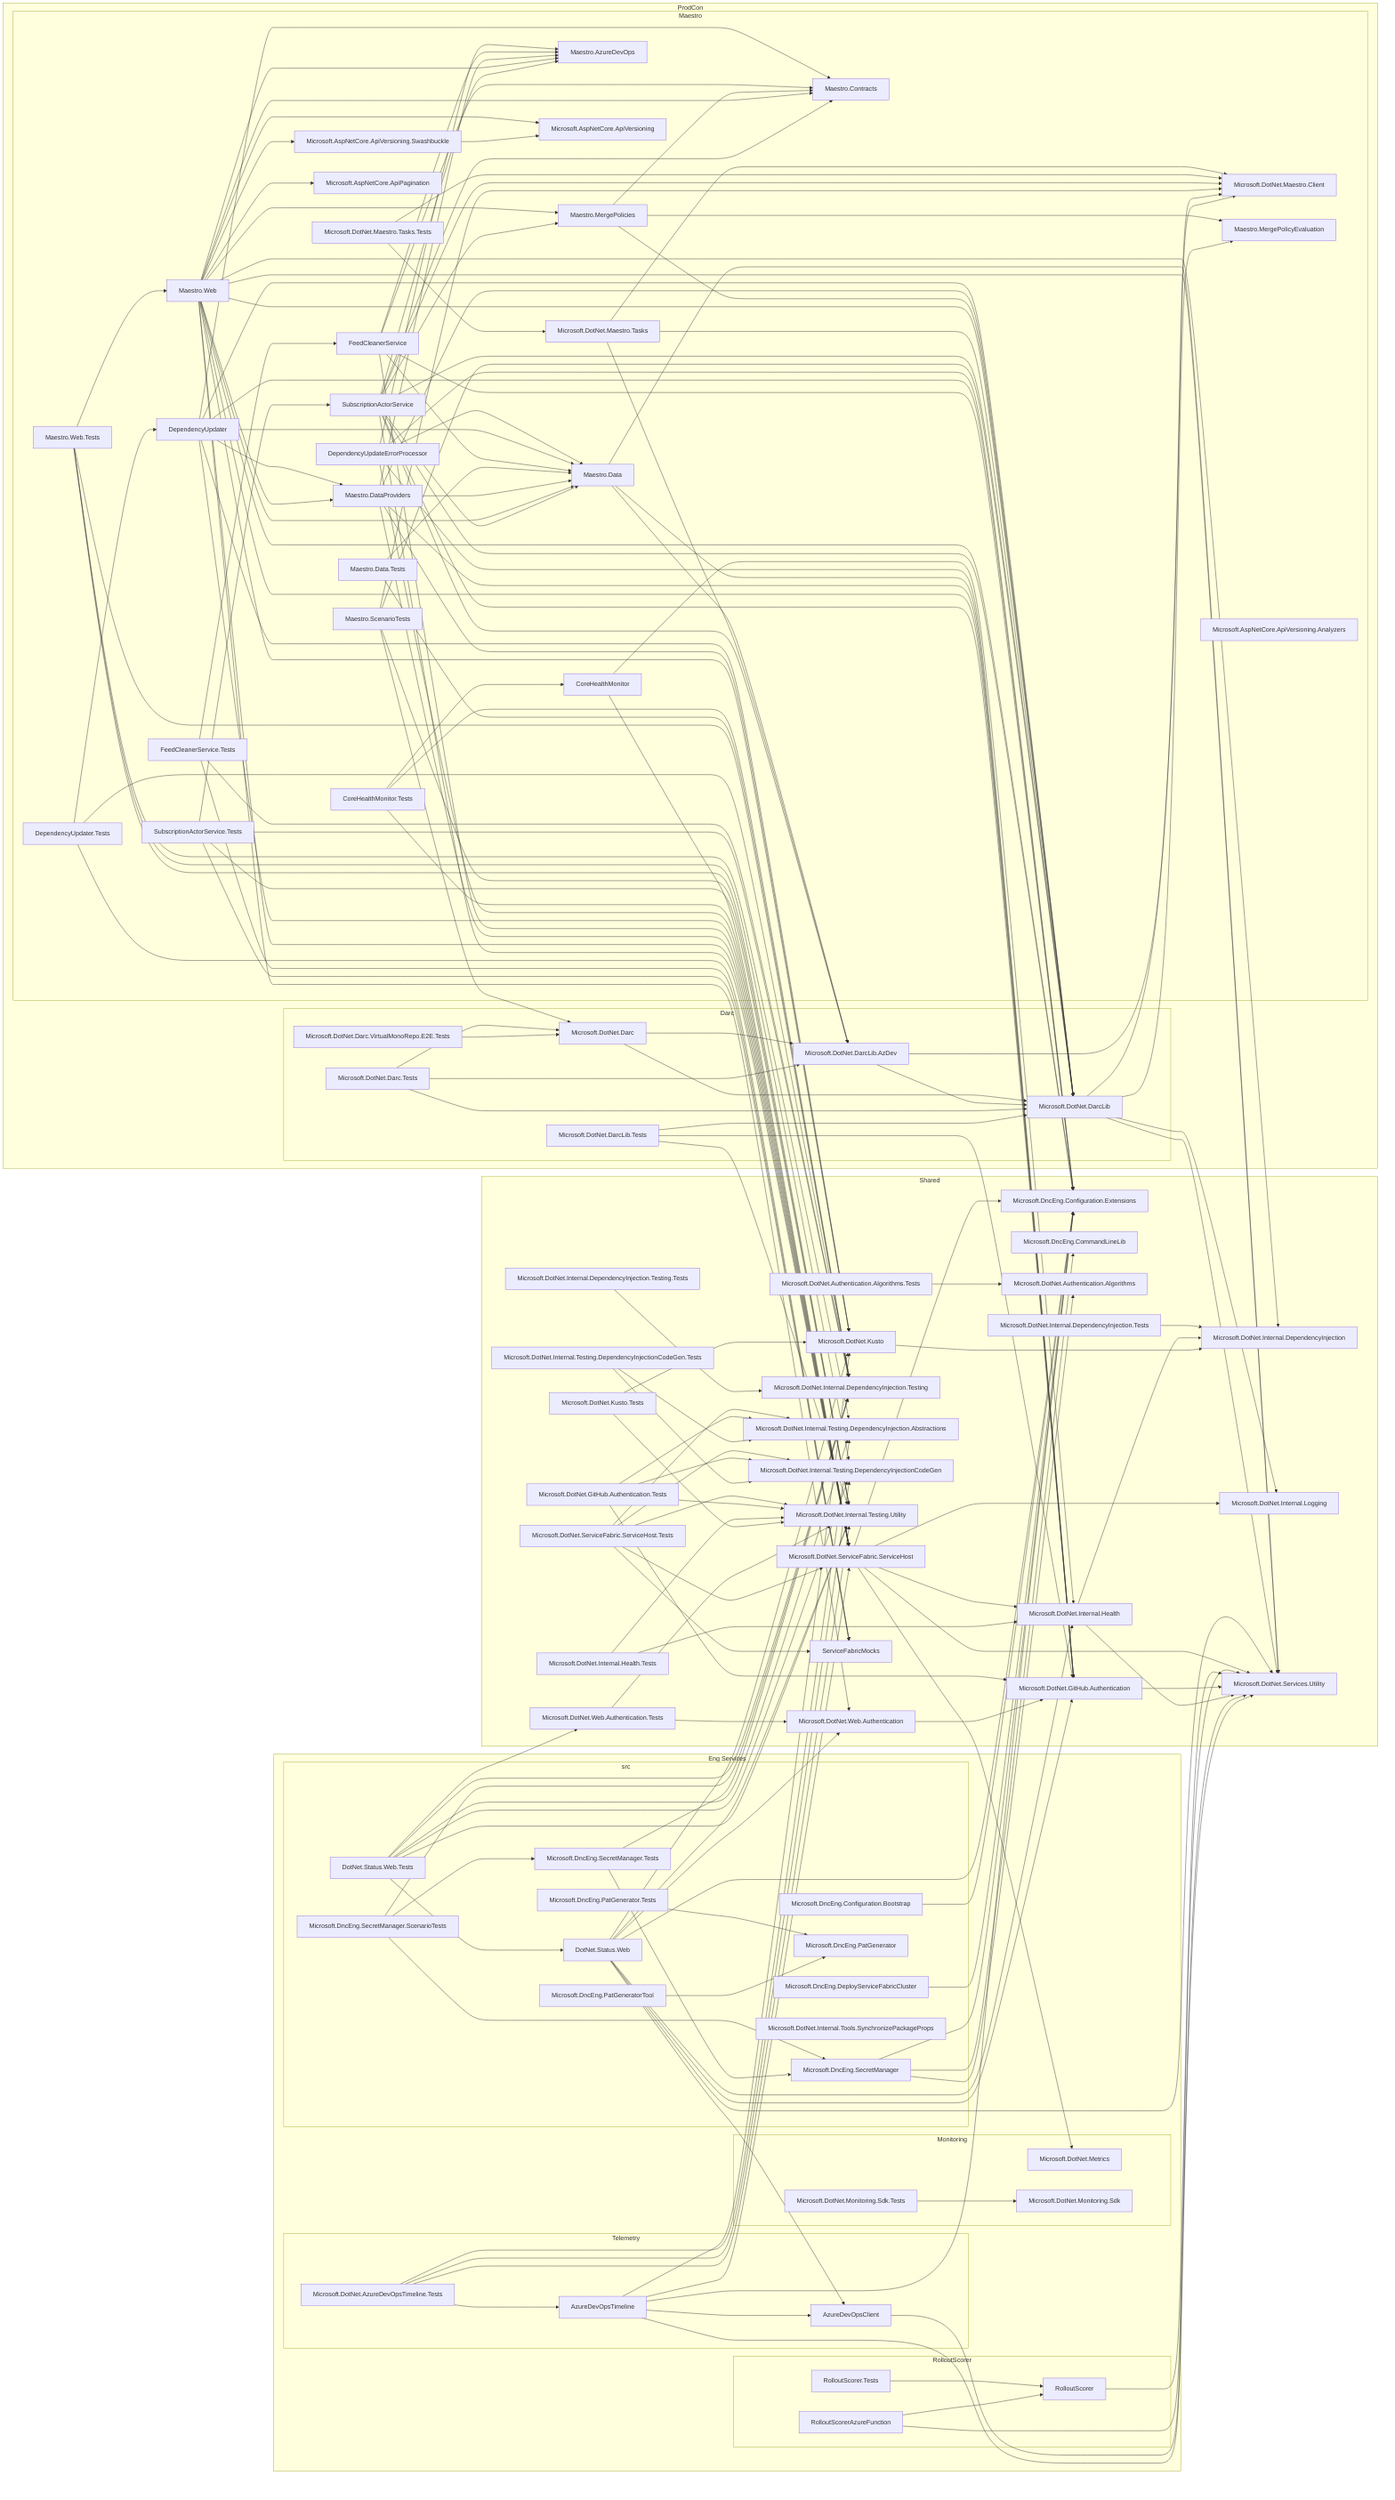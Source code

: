 flowchart LR
subgraph EngServices_cluster[Eng Services]
    subgraph src_cluster[src]
        DotNet_Status_Web[DotNet.Status.Web]
        DotNet_Status_Web_Tests[DotNet.Status.Web.Tests]
        Microsoft_DncEng_Configuration_Bootstrap[Microsoft.DncEng.Configuration.Bootstrap]
        Microsoft_DncEng_DeployServiceFabricCluster[Microsoft.DncEng.DeployServiceFabricCluster]
        Microsoft_DncEng_PatGenerator[Microsoft.DncEng.PatGenerator]
        Microsoft_DncEng_PatGenerator_Tests[Microsoft.DncEng.PatGenerator.Tests]
        Microsoft_DncEng_PatGeneratorTool[Microsoft.DncEng.PatGeneratorTool]
        Microsoft_DncEng_SecretManager[Microsoft.DncEng.SecretManager]
        Microsoft_DncEng_SecretManager_ScenarioTests[Microsoft.DncEng.SecretManager.ScenarioTests]
        Microsoft_DncEng_SecretManager_Tests[Microsoft.DncEng.SecretManager.Tests]
        Microsoft_DotNet_Internal_Tools_SynchronizePackageProps[Microsoft.DotNet.Internal.Tools.SynchronizePackageProps]
    end
    subgraph Telemetry_cluster[Telemetry]
        AzureDevOpsClient[AzureDevOpsClient]
        AzureDevOpsTimeline[AzureDevOpsTimeline]
        Microsoft_DotNet_AzureDevOpsTimeline_Tests[Microsoft.DotNet.AzureDevOpsTimeline.Tests]
    end
    subgraph Monitoring_cluster[Monitoring]
        Microsoft_DotNet_Metrics[Microsoft.DotNet.Metrics]
        Microsoft_DotNet_Monitoring_Sdk_Tests[Microsoft.DotNet.Monitoring.Sdk.Tests]
        Microsoft_DotNet_Monitoring_Sdk[Microsoft.DotNet.Monitoring.Sdk]
    end
    subgraph RolloutScorer_cluster[RolloutScorer]
        RolloutScorer[RolloutScorer]
        RolloutScorer_Tests[RolloutScorer.Tests]
        RolloutScorerAzureFunction[RolloutScorerAzureFunction]
    end
end
subgraph Shared_cluster[Shared]
  Microsoft_DncEng_Configuration_Extensions[Microsoft.DncEng.Configuration.Extensions]
  Microsoft_DotNet_ServiceFabric_ServiceHost[Microsoft.DotNet.ServiceFabric.ServiceHost]
  Microsoft_DotNet_ServiceFabric_ServiceHost_Tests[Microsoft.DotNet.ServiceFabric.ServiceHost.Tests]
  Microsoft_DncEng_CommandLineLib[Microsoft.DncEng.CommandLineLib]
  Microsoft_DotNet_Authentication_Algorithms[Microsoft.DotNet.Authentication.Algorithms]
  Microsoft_DotNet_Authentication_Algorithms_Tests[Microsoft.DotNet.Authentication.Algorithms.Tests]
  Microsoft_DotNet_GitHub_Authentication[Microsoft.DotNet.GitHub.Authentication]
  Microsoft_DotNet_GitHub_Authentication_Tests[Microsoft.DotNet.GitHub.Authentication.Tests]
  Microsoft_DotNet_Internal_DependencyInjection[Microsoft.DotNet.Internal.DependencyInjection]
  Microsoft_DotNet_Internal_DependencyInjection_Testing[Microsoft.DotNet.Internal.DependencyInjection.Testing]
  Microsoft_DotNet_Internal_DependencyInjection_Testing_Tests[Microsoft.DotNet.Internal.DependencyInjection.Testing.Tests]
  Microsoft_DotNet_Internal_DependencyInjection_Tests[Microsoft.DotNet.Internal.DependencyInjection.Tests]
  Microsoft_DotNet_Internal_Health[Microsoft.DotNet.Internal.Health]
  Microsoft_DotNet_Internal_Health_Tests[Microsoft.DotNet.Internal.Health.Tests]
  Microsoft_DotNet_Internal_Logging[Microsoft.DotNet.Internal.Logging]
  Microsoft_DotNet_Internal_Testing_DependencyInjection_Abstractions[Microsoft.DotNet.Internal.Testing.DependencyInjection.Abstractions]
  Microsoft_DotNet_Internal_Testing_DependencyInjectionCodeGen[Microsoft.DotNet.Internal.Testing.DependencyInjectionCodeGen]
  Microsoft_DotNet_Internal_Testing_DependencyInjectionCodeGen_Tests[Microsoft.DotNet.Internal.Testing.DependencyInjectionCodeGen.Tests]
  Microsoft_DotNet_Internal_Testing_Utility[Microsoft.DotNet.Internal.Testing.Utility]
  Microsoft_DotNet_Kusto[Microsoft.DotNet.Kusto]
  Microsoft_DotNet_Kusto_Tests[Microsoft.DotNet.Kusto.Tests]
  Microsoft_DotNet_Services_Utility[Microsoft.DotNet.Services.Utility]
  Microsoft_DotNet_Web_Authentication[Microsoft.DotNet.Web.Authentication]
  Microsoft_DotNet_Web_Authentication_Tests[Microsoft.DotNet.Web.Authentication.Tests]
  ServiceFabricMocks[ServiceFabricMocks]
end
subgraph ProdCon_cluster[ProdCon]
  subgraph Maestro_cluster[Maestro]
    Microsoft_DotNet_Maestro_Client[Microsoft.DotNet.Maestro.Client]
    CoreHealthMonitor[CoreHealthMonitor]
    CoreHealthMonitor_Tests[CoreHealthMonitor.Tests]
    DependencyUpdateErrorProcessor[DependencyUpdateErrorProcessor]
    DependencyUpdater[DependencyUpdater]
    FeedCleanerService[FeedCleanerService]
    Maestro_AzureDevOps[Maestro.AzureDevOps]
    Maestro_Contracts[Maestro.Contracts]
    Maestro_Data[Maestro.Data]
    Maestro_Data_Tests[Maestro.Data.Tests]
    Maestro_DataProviders[Maestro.DataProviders]
    Maestro_MergePolicies[Maestro.MergePolicies]
    Maestro_MergePolicyEvaluation[Maestro.MergePolicyEvaluation]
    Maestro_Web[Maestro.Web]
    Maestro_Web_Tests[Maestro.Web.Tests]
    Microsoft_AspNetCore_ApiPagination[Microsoft.AspNetCore.ApiPagination]
    Microsoft_AspNetCore_ApiVersioning[Microsoft.AspNetCore.ApiVersioning]
    Microsoft_AspNetCore_ApiVersioning_Analyzers[Microsoft.AspNetCore.ApiVersioning.Analyzers]
    Microsoft_AspNetCore_ApiVersioning_Swashbuckle[Microsoft.AspNetCore.ApiVersioning.Swashbuckle]
    Microsoft_DotNet_Maestro_Tasks[Microsoft.DotNet.Maestro.Tasks]
    Microsoft_DotNet_Maestro_Tasks_Tests[Microsoft.DotNet.Maestro.Tasks.Tests]
    SubscriptionActorService[SubscriptionActorService]
    DependencyUpdater_Tests[DependencyUpdater.Tests]
    FeedCleanerService_Tests[FeedCleanerService.Tests]
    Maestro_ScenarioTests[Maestro.ScenarioTests]
    SubscriptionActorService_Tests[SubscriptionActorService.Tests]
  end
  subgraph Darc_cluster[Darc]
    Microsoft_DotNet_Darc_Tests[Microsoft.DotNet.Darc.Tests]
    Microsoft_DotNet_Darc_VirtualMonoRepo_E2E_Tests[Microsoft.DotNet.Darc.VirtualMonoRepo.E2E.Tests]
    Microsoft_DotNet_DarcLib_Tests[Microsoft.DotNet.DarcLib.Tests]
    Microsoft_DotNet_Darc[Microsoft.DotNet.Darc]
    Microsoft_DotNet_DarcLib[Microsoft.DotNet.DarcLib]
    Microsoft_DotNet_DarcLib_AzDev[Microsoft.DotNet.DarcLib.AzDev]
  end
end
DotNet_Status_Web-->Microsoft_DncEng_Configuration_Extensions
DotNet_Status_Web-->Microsoft_DotNet_GitHub_Authentication
DotNet_Status_Web-->Microsoft_DotNet_Internal_Health
DotNet_Status_Web-->Microsoft_DotNet_Internal_Testing_Utility
DotNet_Status_Web-->Microsoft_DotNet_Kusto
DotNet_Status_Web-->Microsoft_DotNet_Services_Utility
DotNet_Status_Web-->Microsoft_DotNet_Web_Authentication
DotNet_Status_Web-->AzureDevOpsClient
DotNet_Status_Web_Tests-->DotNet_Status_Web
DotNet_Status_Web_Tests-->Microsoft_DotNet_Internal_DependencyInjection_Testing
DotNet_Status_Web_Tests-->Microsoft_DotNet_Internal_Testing_DependencyInjection_Abstractions
DotNet_Status_Web_Tests-->Microsoft_DotNet_Internal_Testing_DependencyInjectionCodeGen
DotNet_Status_Web_Tests-->Microsoft_DotNet_Internal_Testing_Utility
DotNet_Status_Web_Tests-->Microsoft_DotNet_Web_Authentication_Tests
CoreHealthMonitor-->Microsoft_DotNet_ServiceFabric_ServiceHost
CoreHealthMonitor-->Microsoft_DotNet_Internal_Health
CoreHealthMonitor_Tests-->Microsoft_DotNet_ServiceFabric_ServiceHost
CoreHealthMonitor_Tests-->Microsoft_DotNet_Internal_DependencyInjection_Testing
CoreHealthMonitor_Tests-->CoreHealthMonitor
DependencyUpdateErrorProcessor-->Microsoft_DncEng_Configuration_Extensions
DependencyUpdateErrorProcessor-->Microsoft_DotNet_ServiceFabric_ServiceHost
DependencyUpdateErrorProcessor-->Maestro_AzureDevOps
DependencyUpdateErrorProcessor-->Microsoft_DotNet_GitHub_Authentication
DependencyUpdateErrorProcessor-->Maestro_Data
DependencyUpdater-->Microsoft_DncEng_Configuration_Extensions
DependencyUpdater-->Microsoft_DotNet_DarcLib
DependencyUpdater-->Microsoft_DotNet_ServiceFabric_ServiceHost
DependencyUpdater-->Microsoft_DotNet_Kusto
DependencyUpdater-->Maestro_Contracts
DependencyUpdater-->Maestro_Data
DependencyUpdater-->Maestro_DataProviders
FeedCleanerService-->Microsoft_DncEng_Configuration_Extensions
FeedCleanerService-->Microsoft_DotNet_ServiceFabric_ServiceHost
FeedCleanerService-->Maestro_AzureDevOps
FeedCleanerService-->Maestro_Contracts
FeedCleanerService-->Maestro_Data
Maestro_Data-->Microsoft_DotNet_DarcLib_AzDev
Maestro_Data-->Microsoft_DotNet_GitHub_Authentication
Maestro_Data-->Microsoft_DotNet_Services_Utility
Maestro_Data_Tests-->Microsoft_DotNet_Internal_DependencyInjection_Testing
Maestro_Data_Tests-->Maestro_Data
Maestro_DataProviders-->Microsoft_DotNet_GitHub_Authentication
Maestro_DataProviders-->Microsoft_DotNet_DarcLib
Maestro_DataProviders-->Microsoft_DotNet_ServiceFabric_ServiceHost
Maestro_DataProviders-->Microsoft_DotNet_Kusto
Maestro_DataProviders-->Maestro_AzureDevOps
Maestro_DataProviders-->Maestro_Data
Maestro_MergePolicies-->Microsoft_DotNet_DarcLib
Maestro_MergePolicies-->Maestro_Contracts
Maestro_MergePolicies-->Maestro_MergePolicyEvaluation
Maestro_Web-->Microsoft_DncEng_Configuration_Extensions
Maestro_Web-->Microsoft_DotNet_DarcLib
Maestro_Web-->Microsoft_DotNet_ServiceFabric_ServiceHost
Maestro_Web-->Microsoft_DotNet_GitHub_Authentication
Maestro_Web-->Microsoft_DotNet_Internal_DependencyInjection
Maestro_Web-->Microsoft_DotNet_Kusto
Maestro_Web-->Microsoft_DotNet_Services_Utility
Maestro_Web-->Microsoft_DotNet_Web_Authentication
Maestro_Web-->Maestro_AzureDevOps
Maestro_Web-->Maestro_Contracts
Maestro_Web-->Maestro_Data
Maestro_Web-->Maestro_DataProviders
Maestro_Web-->Maestro_MergePolicies
Maestro_Web-->Microsoft_AspNetCore_ApiPagination
Maestro_Web-->Microsoft_AspNetCore_ApiVersioning_Swashbuckle
Maestro_Web-->Microsoft_AspNetCore_ApiVersioning
Maestro_Web_Tests-->Microsoft_DotNet_Internal_Testing_DependencyInjectionCodeGen
Maestro_Web_Tests-->Maestro_Web
Maestro_Web_Tests-->Microsoft_DotNet_Internal_Testing_Utility
Maestro_Web_Tests-->Microsoft_DotNet_Internal_Testing_DependencyInjection_Abstractions
Maestro_Web_Tests-->Microsoft_DotNet_Internal_DependencyInjection_Testing
Microsoft_AspNetCore_ApiVersioning_Swashbuckle-->Microsoft_AspNetCore_ApiVersioning
Microsoft_DotNet_Maestro_Tasks-->Microsoft_DotNet_DarcLib_AzDev
Microsoft_DotNet_Maestro_Tasks-->Microsoft_DotNet_DarcLib
Microsoft_DotNet_Maestro_Tasks-->Microsoft_DotNet_Maestro_Client
Microsoft_DotNet_Maestro_Tasks_Tests-->Microsoft_DotNet_Maestro_Client
Microsoft_DotNet_Maestro_Tasks_Tests-->Microsoft_DotNet_Maestro_Tasks
SubscriptionActorService-->Microsoft_DncEng_Configuration_Extensions
SubscriptionActorService-->Microsoft_DotNet_DarcLib_AzDev
SubscriptionActorService-->Microsoft_DotNet_DarcLib
SubscriptionActorService-->Microsoft_DotNet_ServiceFabric_ServiceHost
SubscriptionActorService-->Microsoft_DotNet_GitHub_Authentication
SubscriptionActorService-->Microsoft_DotNet_Maestro_Client
SubscriptionActorService-->Maestro_AzureDevOps
SubscriptionActorService-->Maestro_Contracts
SubscriptionActorService-->Maestro_Data
SubscriptionActorService-->Maestro_MergePolicies
DependencyUpdater_Tests-->Microsoft_DotNet_Internal_DependencyInjection_Testing
DependencyUpdater_Tests-->DependencyUpdater
DependencyUpdater_Tests-->ServiceFabricMocks
FeedCleanerService_Tests-->Microsoft_DotNet_Internal_DependencyInjection_Testing
FeedCleanerService_Tests-->FeedCleanerService
FeedCleanerService_Tests-->ServiceFabricMocks
Maestro_ScenarioTests-->Microsoft_DotNet_Darc
Maestro_ScenarioTests-->Microsoft_DotNet_DarcLib
Maestro_ScenarioTests-->Microsoft_DotNet_Internal_Testing_Utility
Maestro_ScenarioTests-->Microsoft_DotNet_Maestro_Client
SubscriptionActorService_Tests-->Microsoft_DotNet_Internal_DependencyInjection_Testing
SubscriptionActorService_Tests-->Microsoft_DotNet_Internal_Testing_Utility
SubscriptionActorService_Tests-->ServiceFabricMocks
SubscriptionActorService_Tests-->SubscriptionActorService
Microsoft_DncEng_Configuration_Bootstrap-->Microsoft_DncEng_Configuration_Extensions
Microsoft_DncEng_DeployServiceFabricCluster-->Microsoft_DncEng_Configuration_Extensions
Microsoft_DncEng_PatGenerator_Tests-->Microsoft_DncEng_PatGenerator
Microsoft_DncEng_PatGeneratorTool-->Microsoft_DncEng_PatGenerator
Microsoft_DncEng_SecretManager-->Microsoft_DncEng_Configuration_Extensions
Microsoft_DncEng_SecretManager-->Microsoft_DncEng_CommandLineLib
Microsoft_DncEng_SecretManager-->Microsoft_DotNet_Authentication_Algorithms
Microsoft_DncEng_SecretManager_ScenarioTests-->Microsoft_DncEng_SecretManager_Tests
Microsoft_DncEng_SecretManager_ScenarioTests-->Microsoft_DncEng_SecretManager
Microsoft_DncEng_SecretManager_ScenarioTests-->Microsoft_DotNet_Internal_DependencyInjection_Testing
Microsoft_DncEng_SecretManager_Tests-->Microsoft_DncEng_SecretManager
Microsoft_DncEng_SecretManager_Tests-->Microsoft_DotNet_Internal_DependencyInjection_Testing
Microsoft_DotNet_Darc-->Microsoft_DotNet_DarcLib_AzDev
Microsoft_DotNet_Darc-->Microsoft_DotNet_DarcLib
Microsoft_DotNet_DarcLib-->Microsoft_DotNet_Maestro_Client
Microsoft_DotNet_DarcLib-->Maestro_MergePolicyEvaluation
Microsoft_DotNet_DarcLib-->Microsoft_DotNet_Internal_Logging
Microsoft_DotNet_DarcLib-->Microsoft_DotNet_Services_Utility
Microsoft_DotNet_DarcLib_AzDev-->Microsoft_DotNet_Maestro_Client
Microsoft_DotNet_DarcLib_AzDev-->Microsoft_DotNet_DarcLib
Microsoft_DotNet_Darc_Tests-->Microsoft_DotNet_DarcLib_AzDev
Microsoft_DotNet_Darc_Tests-->Microsoft_DotNet_DarcLib
Microsoft_DotNet_Darc_Tests-->Microsoft_DotNet_Darc
Microsoft_DotNet_Darc_VirtualMonoRepo_E2E_Tests-->Microsoft_DotNet_Darc
Microsoft_DotNet_DarcLib_Tests-->Microsoft_DotNet_DarcLib
Microsoft_DotNet_DarcLib_Tests-->Microsoft_DotNet_GitHub_Authentication
Microsoft_DotNet_DarcLib_Tests-->Microsoft_DotNet_Internal_Testing_Utility
Microsoft_DotNet_ServiceFabric_ServiceHost-->Microsoft_DncEng_Configuration_Extensions
Microsoft_DotNet_ServiceFabric_ServiceHost-->Microsoft_DotNet_Metrics
Microsoft_DotNet_ServiceFabric_ServiceHost-->Microsoft_DotNet_Internal_Health
Microsoft_DotNet_ServiceFabric_ServiceHost-->Microsoft_DotNet_Internal_Logging
Microsoft_DotNet_ServiceFabric_ServiceHost-->Microsoft_DotNet_Services_Utility
Microsoft_DotNet_ServiceFabric_ServiceHost_Tests-->ServiceFabricMocks
Microsoft_DotNet_ServiceFabric_ServiceHost_Tests-->Microsoft_DotNet_ServiceFabric_ServiceHost
Microsoft_DotNet_ServiceFabric_ServiceHost_Tests-->Microsoft_DotNet_Internal_Testing_DependencyInjection_Abstractions
Microsoft_DotNet_ServiceFabric_ServiceHost_Tests-->Microsoft_DotNet_Internal_Testing_DependencyInjectionCodeGen
Microsoft_DotNet_ServiceFabric_ServiceHost_Tests-->Microsoft_DotNet_Internal_Testing_Utility
Microsoft_DotNet_Monitoring_Sdk_Tests-->Microsoft_DotNet_Monitoring_Sdk
RolloutScorer-->Microsoft_DotNet_Services_Utility
RolloutScorer_Tests-->RolloutScorer
RolloutScorerAzureFunction-->Microsoft_DotNet_Services_Utility
RolloutScorerAzureFunction-->RolloutScorer
Microsoft_DotNet_Authentication_Algorithms_Tests-->Microsoft_DotNet_Authentication_Algorithms
Microsoft_DotNet_GitHub_Authentication-->Microsoft_DotNet_Services_Utility
Microsoft_DotNet_GitHub_Authentication_Tests-->Microsoft_DotNet_GitHub_Authentication
Microsoft_DotNet_GitHub_Authentication_Tests-->Microsoft_DotNet_Internal_Testing_Utility
Microsoft_DotNet_GitHub_Authentication_Tests-->Microsoft_DotNet_Internal_Testing_DependencyInjection_Abstractions
Microsoft_DotNet_GitHub_Authentication_Tests-->Microsoft_DotNet_Internal_Testing_DependencyInjectionCodeGen
Microsoft_DotNet_Internal_DependencyInjection_Testing_Tests-->Microsoft_DotNet_Internal_DependencyInjection_Testing
Microsoft_DotNet_Internal_DependencyInjection_Tests-->Microsoft_DotNet_Internal_DependencyInjection
Microsoft_DotNet_Internal_Health-->Microsoft_DotNet_Internal_DependencyInjection
Microsoft_DotNet_Internal_Health-->Microsoft_DotNet_Services_Utility
Microsoft_DotNet_Internal_Health_Tests-->Microsoft_DotNet_Internal_Health
Microsoft_DotNet_Internal_Health_Tests-->Microsoft_DotNet_Internal_Testing_Utility
Microsoft_DotNet_Internal_Testing_DependencyInjectionCodeGen_Tests-->Microsoft_DotNet_Internal_Testing_DependencyInjection_Abstractions
Microsoft_DotNet_Internal_Testing_DependencyInjectionCodeGen_Tests-->Microsoft_DotNet_Internal_Testing_DependencyInjectionCodeGen
Microsoft_DotNet_Kusto-->Microsoft_DotNet_Internal_DependencyInjection
Microsoft_DotNet_Kusto_Tests-->Microsoft_DotNet_Internal_Testing_Utility
Microsoft_DotNet_Kusto_Tests-->Microsoft_DotNet_Kusto
Microsoft_DotNet_Web_Authentication-->Microsoft_DotNet_GitHub_Authentication
Microsoft_DotNet_Web_Authentication_Tests-->Microsoft_DotNet_Internal_Testing_Utility
Microsoft_DotNet_Web_Authentication_Tests-->Microsoft_DotNet_Web_Authentication
AzureDevOpsClient-->Microsoft_DotNet_Services_Utility
AzureDevOpsTimeline-->Microsoft_DncEng_Configuration_Extensions
AzureDevOpsTimeline-->Microsoft_DotNet_ServiceFabric_ServiceHost
AzureDevOpsTimeline-->Microsoft_DotNet_Kusto
AzureDevOpsTimeline-->Microsoft_DotNet_Services_Utility
AzureDevOpsTimeline-->AzureDevOpsClient
Microsoft_DotNet_AzureDevOpsTimeline_Tests-->Microsoft_DotNet_Internal_Testing_DependencyInjection_Abstractions
Microsoft_DotNet_AzureDevOpsTimeline_Tests-->Microsoft_DotNet_Internal_Testing_DependencyInjectionCodeGen
Microsoft_DotNet_AzureDevOpsTimeline_Tests-->Microsoft_DotNet_Internal_Testing_Utility
Microsoft_DotNet_AzureDevOpsTimeline_Tests-->AzureDevOpsTimeline